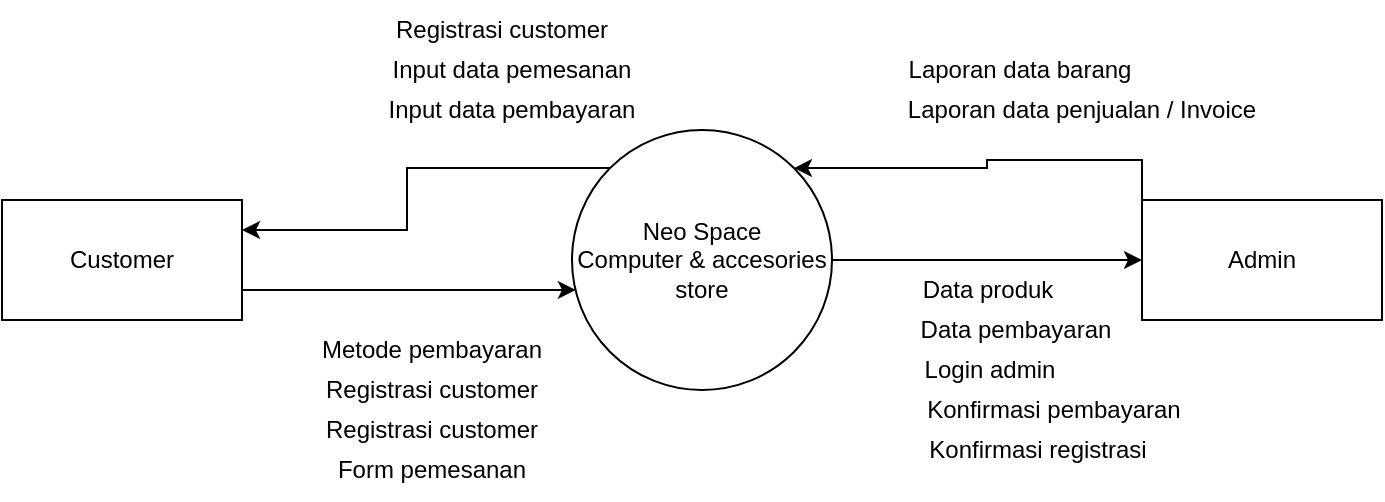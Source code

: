 <mxfile version="15.7.0" type="github"><diagram id="e3SmnbtTKcrmuCCjXQXH" name="Page-1"><mxGraphModel dx="1021" dy="562" grid="1" gridSize="10" guides="1" tooltips="1" connect="1" arrows="1" fold="1" page="1" pageScale="1" pageWidth="850" pageHeight="1100" math="0" shadow="0"><root><mxCell id="0"/><mxCell id="1" parent="0"/><mxCell id="zlrcAC__ckdMYB30GCOd-6" style="edgeStyle=orthogonalEdgeStyle;rounded=0;orthogonalLoop=1;jettySize=auto;html=1;exitX=1;exitY=0.75;exitDx=0;exitDy=0;entryX=0.015;entryY=0.615;entryDx=0;entryDy=0;entryPerimeter=0;" edge="1" parent="1" source="zlrcAC__ckdMYB30GCOd-1" target="zlrcAC__ckdMYB30GCOd-3"><mxGeometry relative="1" as="geometry"/></mxCell><mxCell id="zlrcAC__ckdMYB30GCOd-1" value="Customer" style="rounded=0;whiteSpace=wrap;html=1;" vertex="1" parent="1"><mxGeometry x="60" y="290" width="120" height="60" as="geometry"/></mxCell><mxCell id="zlrcAC__ckdMYB30GCOd-8" style="edgeStyle=orthogonalEdgeStyle;rounded=0;orthogonalLoop=1;jettySize=auto;html=1;exitX=0;exitY=0;exitDx=0;exitDy=0;entryX=1;entryY=0;entryDx=0;entryDy=0;" edge="1" parent="1" source="zlrcAC__ckdMYB30GCOd-2" target="zlrcAC__ckdMYB30GCOd-3"><mxGeometry relative="1" as="geometry"/></mxCell><mxCell id="zlrcAC__ckdMYB30GCOd-2" value="Admin" style="rounded=0;whiteSpace=wrap;html=1;" vertex="1" parent="1"><mxGeometry x="630" y="290" width="120" height="60" as="geometry"/></mxCell><mxCell id="zlrcAC__ckdMYB30GCOd-5" style="edgeStyle=orthogonalEdgeStyle;rounded=0;orthogonalLoop=1;jettySize=auto;html=1;exitX=0;exitY=0;exitDx=0;exitDy=0;entryX=1;entryY=0.25;entryDx=0;entryDy=0;" edge="1" parent="1" source="zlrcAC__ckdMYB30GCOd-3" target="zlrcAC__ckdMYB30GCOd-1"><mxGeometry relative="1" as="geometry"/></mxCell><mxCell id="zlrcAC__ckdMYB30GCOd-7" style="edgeStyle=orthogonalEdgeStyle;rounded=0;orthogonalLoop=1;jettySize=auto;html=1;exitX=1;exitY=0.5;exitDx=0;exitDy=0;entryX=0;entryY=0.5;entryDx=0;entryDy=0;" edge="1" parent="1" source="zlrcAC__ckdMYB30GCOd-3" target="zlrcAC__ckdMYB30GCOd-2"><mxGeometry relative="1" as="geometry"/></mxCell><mxCell id="zlrcAC__ckdMYB30GCOd-3" value="&lt;div&gt;Neo Space&lt;/div&gt;&lt;div&gt;Computer &amp;amp; accesories store&lt;br&gt;&lt;/div&gt;" style="ellipse;whiteSpace=wrap;html=1;aspect=fixed;" vertex="1" parent="1"><mxGeometry x="345" y="255" width="130" height="130" as="geometry"/></mxCell><mxCell id="zlrcAC__ckdMYB30GCOd-9" value="Input data pembayaran" style="text;html=1;strokeColor=none;fillColor=none;align=center;verticalAlign=middle;whiteSpace=wrap;rounded=0;" vertex="1" parent="1"><mxGeometry x="250" y="230" width="130" height="30" as="geometry"/></mxCell><mxCell id="zlrcAC__ckdMYB30GCOd-10" value="Registrasi customer" style="text;html=1;strokeColor=none;fillColor=none;align=center;verticalAlign=middle;whiteSpace=wrap;rounded=0;" vertex="1" parent="1"><mxGeometry x="245" y="190" width="130" height="30" as="geometry"/></mxCell><mxCell id="zlrcAC__ckdMYB30GCOd-11" value="Input data pemesanan" style="text;html=1;strokeColor=none;fillColor=none;align=center;verticalAlign=middle;whiteSpace=wrap;rounded=0;" vertex="1" parent="1"><mxGeometry x="250" y="210" width="130" height="30" as="geometry"/></mxCell><mxCell id="zlrcAC__ckdMYB30GCOd-14" value="Laporan data barang" style="text;html=1;strokeColor=none;fillColor=none;align=center;verticalAlign=middle;whiteSpace=wrap;rounded=0;" vertex="1" parent="1"><mxGeometry x="504" y="210" width="130" height="30" as="geometry"/></mxCell><mxCell id="zlrcAC__ckdMYB30GCOd-15" value="Laporan data penjualan / Invoice" style="text;html=1;strokeColor=none;fillColor=none;align=center;verticalAlign=middle;whiteSpace=wrap;rounded=0;" vertex="1" parent="1"><mxGeometry x="500" y="230" width="200" height="30" as="geometry"/></mxCell><mxCell id="zlrcAC__ckdMYB30GCOd-17" value="Data produk" style="text;html=1;strokeColor=none;fillColor=none;align=center;verticalAlign=middle;whiteSpace=wrap;rounded=0;" vertex="1" parent="1"><mxGeometry x="503" y="320" width="100" height="30" as="geometry"/></mxCell><mxCell id="zlrcAC__ckdMYB30GCOd-18" value="Data pembayaran" style="text;html=1;strokeColor=none;fillColor=none;align=center;verticalAlign=middle;whiteSpace=wrap;rounded=0;" vertex="1" parent="1"><mxGeometry x="512" y="340" width="110" height="30" as="geometry"/></mxCell><mxCell id="zlrcAC__ckdMYB30GCOd-19" value="Login admin" style="text;html=1;strokeColor=none;fillColor=none;align=center;verticalAlign=middle;whiteSpace=wrap;rounded=0;" vertex="1" parent="1"><mxGeometry x="504" y="360" width="100" height="30" as="geometry"/></mxCell><mxCell id="zlrcAC__ckdMYB30GCOd-20" value="Konfirmasi pembayaran" style="text;html=1;strokeColor=none;fillColor=none;align=center;verticalAlign=middle;whiteSpace=wrap;rounded=0;" vertex="1" parent="1"><mxGeometry x="516" y="380" width="140" height="30" as="geometry"/></mxCell><mxCell id="zlrcAC__ckdMYB30GCOd-22" value="Konfirmasi registrasi" style="text;html=1;strokeColor=none;fillColor=none;align=center;verticalAlign=middle;whiteSpace=wrap;rounded=0;" vertex="1" parent="1"><mxGeometry x="508" y="400" width="140" height="30" as="geometry"/></mxCell><mxCell id="zlrcAC__ckdMYB30GCOd-24" value="Metode pembayaran" style="text;html=1;strokeColor=none;fillColor=none;align=center;verticalAlign=middle;whiteSpace=wrap;rounded=0;" vertex="1" parent="1"><mxGeometry x="210" y="350" width="130" height="30" as="geometry"/></mxCell><mxCell id="zlrcAC__ckdMYB30GCOd-25" value="Registrasi customer" style="text;html=1;strokeColor=none;fillColor=none;align=center;verticalAlign=middle;whiteSpace=wrap;rounded=0;" vertex="1" parent="1"><mxGeometry x="210" y="370" width="130" height="30" as="geometry"/></mxCell><mxCell id="zlrcAC__ckdMYB30GCOd-26" value="Registrasi customer" style="text;html=1;strokeColor=none;fillColor=none;align=center;verticalAlign=middle;whiteSpace=wrap;rounded=0;" vertex="1" parent="1"><mxGeometry x="210" y="390" width="130" height="30" as="geometry"/></mxCell><mxCell id="zlrcAC__ckdMYB30GCOd-27" value="Form pemesanan" style="text;html=1;strokeColor=none;fillColor=none;align=center;verticalAlign=middle;whiteSpace=wrap;rounded=0;" vertex="1" parent="1"><mxGeometry x="210" y="410" width="130" height="30" as="geometry"/></mxCell></root></mxGraphModel></diagram></mxfile>